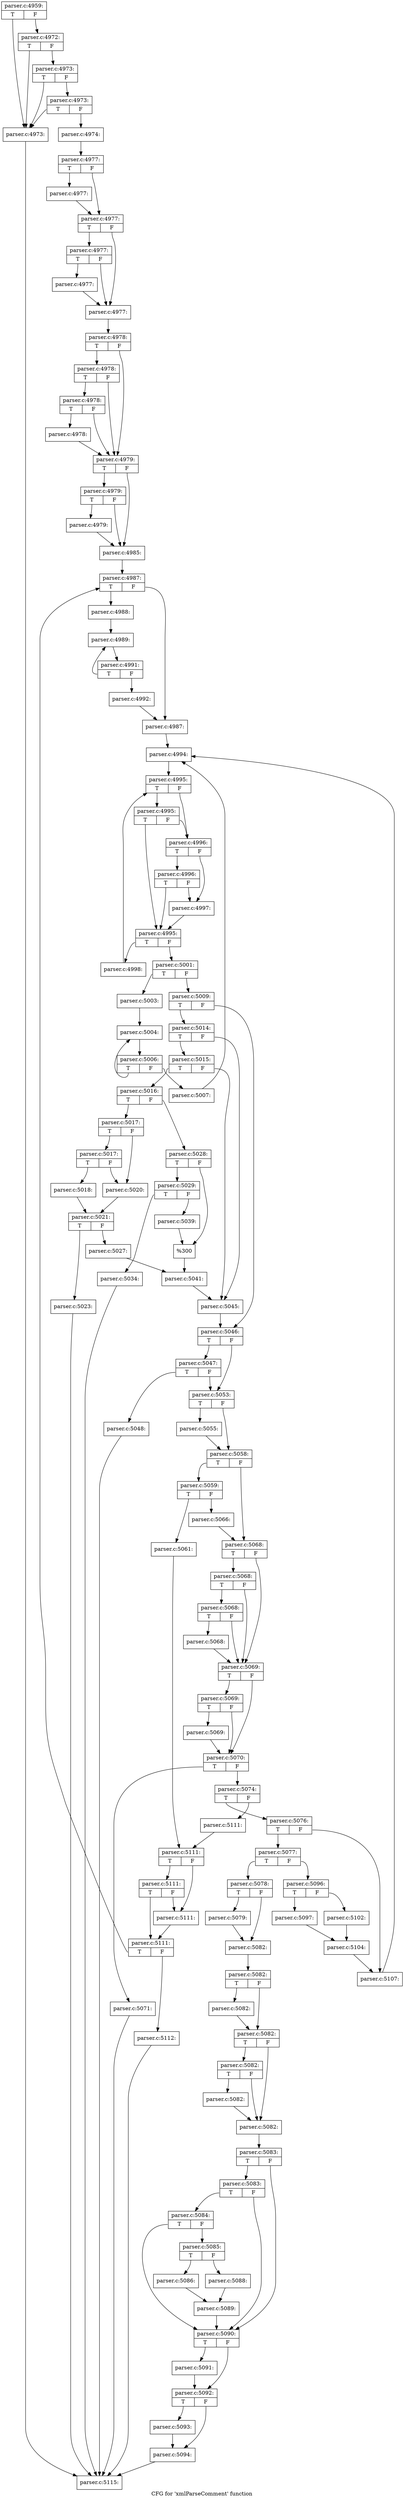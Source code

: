 digraph "CFG for 'xmlParseComment' function" {
	label="CFG for 'xmlParseComment' function";

	Node0x57199e0 [shape=record,label="{parser.c:4959:|{<s0>T|<s1>F}}"];
	Node0x57199e0:s0 -> Node0x597bdc0;
	Node0x57199e0:s1 -> Node0x597bf60;
	Node0x597bf60 [shape=record,label="{parser.c:4972:|{<s0>T|<s1>F}}"];
	Node0x597bf60:s0 -> Node0x597bdc0;
	Node0x597bf60:s1 -> Node0x597bee0;
	Node0x597bee0 [shape=record,label="{parser.c:4973:|{<s0>T|<s1>F}}"];
	Node0x597bee0:s0 -> Node0x597bdc0;
	Node0x597bee0:s1 -> Node0x597be60;
	Node0x597be60 [shape=record,label="{parser.c:4973:|{<s0>T|<s1>F}}"];
	Node0x597be60:s0 -> Node0x597bdc0;
	Node0x597be60:s1 -> Node0x597be10;
	Node0x597bdc0 [shape=record,label="{parser.c:4973:}"];
	Node0x597bdc0 -> Node0x594b530;
	Node0x597be10 [shape=record,label="{parser.c:4974:}"];
	Node0x597be10 -> Node0x597df00;
	Node0x597df00 [shape=record,label="{parser.c:4977:|{<s0>T|<s1>F}}"];
	Node0x597df00:s0 -> Node0x597e9d0;
	Node0x597df00:s1 -> Node0x597ea20;
	Node0x597e9d0 [shape=record,label="{parser.c:4977:}"];
	Node0x597e9d0 -> Node0x597ea20;
	Node0x597ea20 [shape=record,label="{parser.c:4977:|{<s0>T|<s1>F}}"];
	Node0x597ea20:s0 -> Node0x597f100;
	Node0x597ea20:s1 -> Node0x597f0b0;
	Node0x597f100 [shape=record,label="{parser.c:4977:|{<s0>T|<s1>F}}"];
	Node0x597f100:s0 -> Node0x597f060;
	Node0x597f100:s1 -> Node0x597f0b0;
	Node0x597f060 [shape=record,label="{parser.c:4977:}"];
	Node0x597f060 -> Node0x597f0b0;
	Node0x597f0b0 [shape=record,label="{parser.c:4977:}"];
	Node0x597f0b0 -> Node0x597de60;
	Node0x597de60 [shape=record,label="{parser.c:4978:|{<s0>T|<s1>F}}"];
	Node0x597de60:s0 -> Node0x597fc10;
	Node0x597de60:s1 -> Node0x597fb40;
	Node0x597fc10 [shape=record,label="{parser.c:4978:|{<s0>T|<s1>F}}"];
	Node0x597fc10:s0 -> Node0x597fb90;
	Node0x597fc10:s1 -> Node0x597fb40;
	Node0x597fb90 [shape=record,label="{parser.c:4978:|{<s0>T|<s1>F}}"];
	Node0x597fb90:s0 -> Node0x597deb0;
	Node0x597fb90:s1 -> Node0x597fb40;
	Node0x597deb0 [shape=record,label="{parser.c:4978:}"];
	Node0x597deb0 -> Node0x597fb40;
	Node0x597fb40 [shape=record,label="{parser.c:4979:|{<s0>T|<s1>F}}"];
	Node0x597fb40:s0 -> Node0x5980ef0;
	Node0x597fb40:s1 -> Node0x5980ea0;
	Node0x5980ef0 [shape=record,label="{parser.c:4979:|{<s0>T|<s1>F}}"];
	Node0x5980ef0:s0 -> Node0x5980e50;
	Node0x5980ef0:s1 -> Node0x5980ea0;
	Node0x5980e50 [shape=record,label="{parser.c:4979:}"];
	Node0x5980e50 -> Node0x5980ea0;
	Node0x5980ea0 [shape=record,label="{parser.c:4985:}"];
	Node0x5980ea0 -> Node0x5981ee0;
	Node0x5981ee0 [shape=record,label="{parser.c:4987:|{<s0>T|<s1>F}}"];
	Node0x5981ee0:s0 -> Node0x56edce0;
	Node0x5981ee0:s1 -> Node0x56edd30;
	Node0x56edce0 [shape=record,label="{parser.c:4988:}"];
	Node0x56edce0 -> Node0x56ee1e0;
	Node0x56ee1e0 [shape=record,label="{parser.c:4989:}"];
	Node0x56ee1e0 -> Node0x56ee190;
	Node0x56ee190 [shape=record,label="{parser.c:4991:|{<s0>T|<s1>F}}"];
	Node0x56ee190:s0 -> Node0x56ee1e0;
	Node0x56ee190:s1 -> Node0x56ee140;
	Node0x56ee140 [shape=record,label="{parser.c:4992:}"];
	Node0x56ee140 -> Node0x56edd30;
	Node0x56edd30 [shape=record,label="{parser.c:4987:}"];
	Node0x56edd30 -> Node0x5984d90;
	Node0x5984d90 [shape=record,label="{parser.c:4994:}"];
	Node0x5984d90 -> Node0x5985240;
	Node0x5985240 [shape=record,label="{parser.c:4995:|{<s0>T|<s1>F}}"];
	Node0x5985240:s0 -> Node0x5985600;
	Node0x5985240:s1 -> Node0x5985580;
	Node0x5985600 [shape=record,label="{parser.c:4995:|{<s0>T|<s1>F}}"];
	Node0x5985600:s0 -> Node0x59854e0;
	Node0x5985600:s1 -> Node0x5985580;
	Node0x5985580 [shape=record,label="{parser.c:4996:|{<s0>T|<s1>F}}"];
	Node0x5985580:s0 -> Node0x5985bc0;
	Node0x5985580:s1 -> Node0x5985530;
	Node0x5985bc0 [shape=record,label="{parser.c:4996:|{<s0>T|<s1>F}}"];
	Node0x5985bc0:s0 -> Node0x59854e0;
	Node0x5985bc0:s1 -> Node0x5985530;
	Node0x5985530 [shape=record,label="{parser.c:4997:}"];
	Node0x5985530 -> Node0x59854e0;
	Node0x59854e0 [shape=record,label="{parser.c:4995:|{<s0>T|<s1>F}}"];
	Node0x59854e0:s0 -> Node0x5986220;
	Node0x59854e0:s1 -> Node0x5985460;
	Node0x5986220 [shape=record,label="{parser.c:4998:}"];
	Node0x5986220 -> Node0x5985240;
	Node0x5985460 [shape=record,label="{parser.c:5001:|{<s0>T|<s1>F}}"];
	Node0x5985460:s0 -> Node0x5986f60;
	Node0x5985460:s1 -> Node0x5986fb0;
	Node0x5986f60 [shape=record,label="{parser.c:5003:}"];
	Node0x5986f60 -> Node0x5987490;
	Node0x5987490 [shape=record,label="{parser.c:5004:}"];
	Node0x5987490 -> Node0x5987440;
	Node0x5987440 [shape=record,label="{parser.c:5006:|{<s0>T|<s1>F}}"];
	Node0x5987440:s0 -> Node0x5987490;
	Node0x5987440:s1 -> Node0x59873f0;
	Node0x59873f0 [shape=record,label="{parser.c:5007:}"];
	Node0x59873f0 -> Node0x5984d90;
	Node0x5986fb0 [shape=record,label="{parser.c:5009:|{<s0>T|<s1>F}}"];
	Node0x5986fb0:s0 -> Node0x5988a60;
	Node0x5986fb0:s1 -> Node0x5988ab0;
	Node0x5988a60 [shape=record,label="{parser.c:5014:|{<s0>T|<s1>F}}"];
	Node0x5988a60:s0 -> Node0x5988f10;
	Node0x5988a60:s1 -> Node0x5988ec0;
	Node0x5988f10 [shape=record,label="{parser.c:5015:|{<s0>T|<s1>F}}"];
	Node0x5988f10:s0 -> Node0x5988e70;
	Node0x5988f10:s1 -> Node0x5988ec0;
	Node0x5988e70 [shape=record,label="{parser.c:5016:|{<s0>T|<s1>F}}"];
	Node0x5988e70:s0 -> Node0x5989860;
	Node0x5988e70:s1 -> Node0x5989900;
	Node0x5989860 [shape=record,label="{parser.c:5017:|{<s0>T|<s1>F}}"];
	Node0x5989860:s0 -> Node0x5989d50;
	Node0x5989860:s1 -> Node0x5989d00;
	Node0x5989d50 [shape=record,label="{parser.c:5017:|{<s0>T|<s1>F}}"];
	Node0x5989d50:s0 -> Node0x5989c60;
	Node0x5989d50:s1 -> Node0x5989d00;
	Node0x5989c60 [shape=record,label="{parser.c:5018:}"];
	Node0x5989c60 -> Node0x5989cb0;
	Node0x5989d00 [shape=record,label="{parser.c:5020:}"];
	Node0x5989d00 -> Node0x5989cb0;
	Node0x5989cb0 [shape=record,label="{parser.c:5021:|{<s0>T|<s1>F}}"];
	Node0x5989cb0:s0 -> Node0x598ade0;
	Node0x5989cb0:s1 -> Node0x598ae30;
	Node0x598ade0 [shape=record,label="{parser.c:5023:}"];
	Node0x598ade0 -> Node0x594b530;
	Node0x598ae30 [shape=record,label="{parser.c:5027:}"];
	Node0x598ae30 -> Node0x59898b0;
	Node0x5989900 [shape=record,label="{parser.c:5028:|{<s0>T|<s1>F}}"];
	Node0x5989900:s0 -> Node0x598b8b0;
	Node0x5989900:s1 -> Node0x598b900;
	Node0x598b8b0 [shape=record,label="{parser.c:5029:|{<s0>T|<s1>F}}"];
	Node0x598b8b0:s0 -> Node0x598ca60;
	Node0x598b8b0:s1 -> Node0x598cab0;
	Node0x598ca60 [shape=record,label="{parser.c:5034:}"];
	Node0x598ca60 -> Node0x594b530;
	Node0x598cab0 [shape=record,label="{parser.c:5039:}"];
	Node0x598cab0 -> Node0x598b900;
	Node0x598b900 [shape=record,label="{%300}"];
	Node0x598b900 -> Node0x59898b0;
	Node0x59898b0 [shape=record,label="{parser.c:5041:}"];
	Node0x59898b0 -> Node0x5988ec0;
	Node0x5988ec0 [shape=record,label="{parser.c:5045:}"];
	Node0x5988ec0 -> Node0x5988ab0;
	Node0x5988ab0 [shape=record,label="{parser.c:5046:|{<s0>T|<s1>F}}"];
	Node0x5988ab0:s0 -> Node0x598e5e0;
	Node0x5988ab0:s1 -> Node0x598e590;
	Node0x598e5e0 [shape=record,label="{parser.c:5047:|{<s0>T|<s1>F}}"];
	Node0x598e5e0:s0 -> Node0x598ddc0;
	Node0x598e5e0:s1 -> Node0x598e590;
	Node0x598ddc0 [shape=record,label="{parser.c:5048:}"];
	Node0x598ddc0 -> Node0x594b530;
	Node0x598e590 [shape=record,label="{parser.c:5053:|{<s0>T|<s1>F}}"];
	Node0x598e590:s0 -> Node0x598feb0;
	Node0x598e590:s1 -> Node0x598ff00;
	Node0x598feb0 [shape=record,label="{parser.c:5055:}"];
	Node0x598feb0 -> Node0x598ff00;
	Node0x598ff00 [shape=record,label="{parser.c:5058:|{<s0>T|<s1>F}}"];
	Node0x598ff00:s0 -> Node0x5990da0;
	Node0x598ff00:s1 -> Node0x5990df0;
	Node0x5990da0 [shape=record,label="{parser.c:5059:|{<s0>T|<s1>F}}"];
	Node0x5990da0:s0 -> Node0x5991410;
	Node0x5990da0:s1 -> Node0x5991460;
	Node0x5991410 [shape=record,label="{parser.c:5061:}"];
	Node0x5991410 -> Node0x5981e90;
	Node0x5991460 [shape=record,label="{parser.c:5066:}"];
	Node0x5991460 -> Node0x5990df0;
	Node0x5990df0 [shape=record,label="{parser.c:5068:|{<s0>T|<s1>F}}"];
	Node0x5990df0:s0 -> Node0x5992ab0;
	Node0x5990df0:s1 -> Node0x59929e0;
	Node0x5992ab0 [shape=record,label="{parser.c:5068:|{<s0>T|<s1>F}}"];
	Node0x5992ab0:s0 -> Node0x5992a30;
	Node0x5992ab0:s1 -> Node0x59929e0;
	Node0x5992a30 [shape=record,label="{parser.c:5068:|{<s0>T|<s1>F}}"];
	Node0x5992a30:s0 -> Node0x5992990;
	Node0x5992a30:s1 -> Node0x59929e0;
	Node0x5992990 [shape=record,label="{parser.c:5068:}"];
	Node0x5992990 -> Node0x59929e0;
	Node0x59929e0 [shape=record,label="{parser.c:5069:|{<s0>T|<s1>F}}"];
	Node0x59929e0:s0 -> Node0x5993df0;
	Node0x59929e0:s1 -> Node0x5993da0;
	Node0x5993df0 [shape=record,label="{parser.c:5069:|{<s0>T|<s1>F}}"];
	Node0x5993df0:s0 -> Node0x5993d50;
	Node0x5993df0:s1 -> Node0x5993da0;
	Node0x5993d50 [shape=record,label="{parser.c:5069:}"];
	Node0x5993d50 -> Node0x5993da0;
	Node0x5993da0 [shape=record,label="{parser.c:5070:|{<s0>T|<s1>F}}"];
	Node0x5993da0:s0 -> Node0x59949e0;
	Node0x5993da0:s1 -> Node0x5994a30;
	Node0x59949e0 [shape=record,label="{parser.c:5071:}"];
	Node0x59949e0 -> Node0x594b530;
	Node0x5994a30 [shape=record,label="{parser.c:5074:|{<s0>T|<s1>F}}"];
	Node0x5994a30:s0 -> Node0x5995560;
	Node0x5994a30:s1 -> Node0x59955b0;
	Node0x5995560 [shape=record,label="{parser.c:5076:|{<s0>T|<s1>F}}"];
	Node0x5995560:s0 -> Node0x5995a60;
	Node0x5995560:s1 -> Node0x5995ab0;
	Node0x5995a60 [shape=record,label="{parser.c:5077:|{<s0>T|<s1>F}}"];
	Node0x5995a60:s0 -> Node0x5995f90;
	Node0x5995a60:s1 -> Node0x5995fe0;
	Node0x5995f90 [shape=record,label="{parser.c:5078:|{<s0>T|<s1>F}}"];
	Node0x5995f90:s0 -> Node0x59964c0;
	Node0x5995f90:s1 -> Node0x5996510;
	Node0x59964c0 [shape=record,label="{parser.c:5079:}"];
	Node0x59964c0 -> Node0x5996510;
	Node0x5996510 [shape=record,label="{parser.c:5082:}"];
	Node0x5996510 -> Node0x5996f60;
	Node0x5996f60 [shape=record,label="{parser.c:5082:|{<s0>T|<s1>F}}"];
	Node0x5996f60:s0 -> Node0x5997a30;
	Node0x5996f60:s1 -> Node0x5997a80;
	Node0x5997a30 [shape=record,label="{parser.c:5082:}"];
	Node0x5997a30 -> Node0x5997a80;
	Node0x5997a80 [shape=record,label="{parser.c:5082:|{<s0>T|<s1>F}}"];
	Node0x5997a80:s0 -> Node0x5998160;
	Node0x5997a80:s1 -> Node0x5998110;
	Node0x5998160 [shape=record,label="{parser.c:5082:|{<s0>T|<s1>F}}"];
	Node0x5998160:s0 -> Node0x59980c0;
	Node0x5998160:s1 -> Node0x5998110;
	Node0x59980c0 [shape=record,label="{parser.c:5082:}"];
	Node0x59980c0 -> Node0x5998110;
	Node0x5998110 [shape=record,label="{parser.c:5082:}"];
	Node0x5998110 -> Node0x5996ec0;
	Node0x5996ec0 [shape=record,label="{parser.c:5083:|{<s0>T|<s1>F}}"];
	Node0x5996ec0:s0 -> Node0x5998ca0;
	Node0x5996ec0:s1 -> Node0x5998bd0;
	Node0x5998ca0 [shape=record,label="{parser.c:5083:|{<s0>T|<s1>F}}"];
	Node0x5998ca0:s0 -> Node0x5998c20;
	Node0x5998ca0:s1 -> Node0x5998bd0;
	Node0x5998c20 [shape=record,label="{parser.c:5084:|{<s0>T|<s1>F}}"];
	Node0x5998c20:s0 -> Node0x5998bd0;
	Node0x5998c20:s1 -> Node0x5996f10;
	Node0x5996f10 [shape=record,label="{parser.c:5085:|{<s0>T|<s1>F}}"];
	Node0x5996f10:s0 -> Node0x5999830;
	Node0x5996f10:s1 -> Node0x59998d0;
	Node0x5999830 [shape=record,label="{parser.c:5086:}"];
	Node0x5999830 -> Node0x5999880;
	Node0x59998d0 [shape=record,label="{parser.c:5088:}"];
	Node0x59998d0 -> Node0x5999880;
	Node0x5999880 [shape=record,label="{parser.c:5089:}"];
	Node0x5999880 -> Node0x5998bd0;
	Node0x5998bd0 [shape=record,label="{parser.c:5090:|{<s0>T|<s1>F}}"];
	Node0x5998bd0:s0 -> Node0x599a9e0;
	Node0x5998bd0:s1 -> Node0x599aa30;
	Node0x599a9e0 [shape=record,label="{parser.c:5091:}"];
	Node0x599a9e0 -> Node0x599aa30;
	Node0x599aa30 [shape=record,label="{parser.c:5092:|{<s0>T|<s1>F}}"];
	Node0x599aa30:s0 -> Node0x599aee0;
	Node0x599aa30:s1 -> Node0x599af30;
	Node0x599aee0 [shape=record,label="{parser.c:5093:}"];
	Node0x599aee0 -> Node0x599af30;
	Node0x599af30 [shape=record,label="{parser.c:5094:}"];
	Node0x599af30 -> Node0x594b530;
	Node0x5995fe0 [shape=record,label="{parser.c:5096:|{<s0>T|<s1>F}}"];
	Node0x5995fe0:s0 -> Node0x599b7a0;
	Node0x5995fe0:s1 -> Node0x599b840;
	Node0x599b7a0 [shape=record,label="{parser.c:5097:}"];
	Node0x599b7a0 -> Node0x599b7f0;
	Node0x599b840 [shape=record,label="{parser.c:5102:}"];
	Node0x599b840 -> Node0x599b7f0;
	Node0x599b7f0 [shape=record,label="{parser.c:5104:}"];
	Node0x599b7f0 -> Node0x5995ab0;
	Node0x5995ab0 [shape=record,label="{parser.c:5107:}"];
	Node0x5995ab0 -> Node0x5984d90;
	Node0x59955b0 [shape=record,label="{parser.c:5111:}"];
	Node0x59955b0 -> Node0x5981e90;
	Node0x5981e90 [shape=record,label="{parser.c:5111:|{<s0>T|<s1>F}}"];
	Node0x5981e90:s0 -> Node0x599d380;
	Node0x5981e90:s1 -> Node0x599d330;
	Node0x599d380 [shape=record,label="{parser.c:5111:|{<s0>T|<s1>F}}"];
	Node0x599d380:s0 -> Node0x599d2e0;
	Node0x599d380:s1 -> Node0x599d330;
	Node0x599d330 [shape=record,label="{parser.c:5111:}"];
	Node0x599d330 -> Node0x599d2e0;
	Node0x599d2e0 [shape=record,label="{parser.c:5111:|{<s0>T|<s1>F}}"];
	Node0x599d2e0:s0 -> Node0x5981ee0;
	Node0x599d2e0:s1 -> Node0x5981e40;
	Node0x5981e40 [shape=record,label="{parser.c:5112:}"];
	Node0x5981e40 -> Node0x594b530;
	Node0x594b530 [shape=record,label="{parser.c:5115:}"];
}
